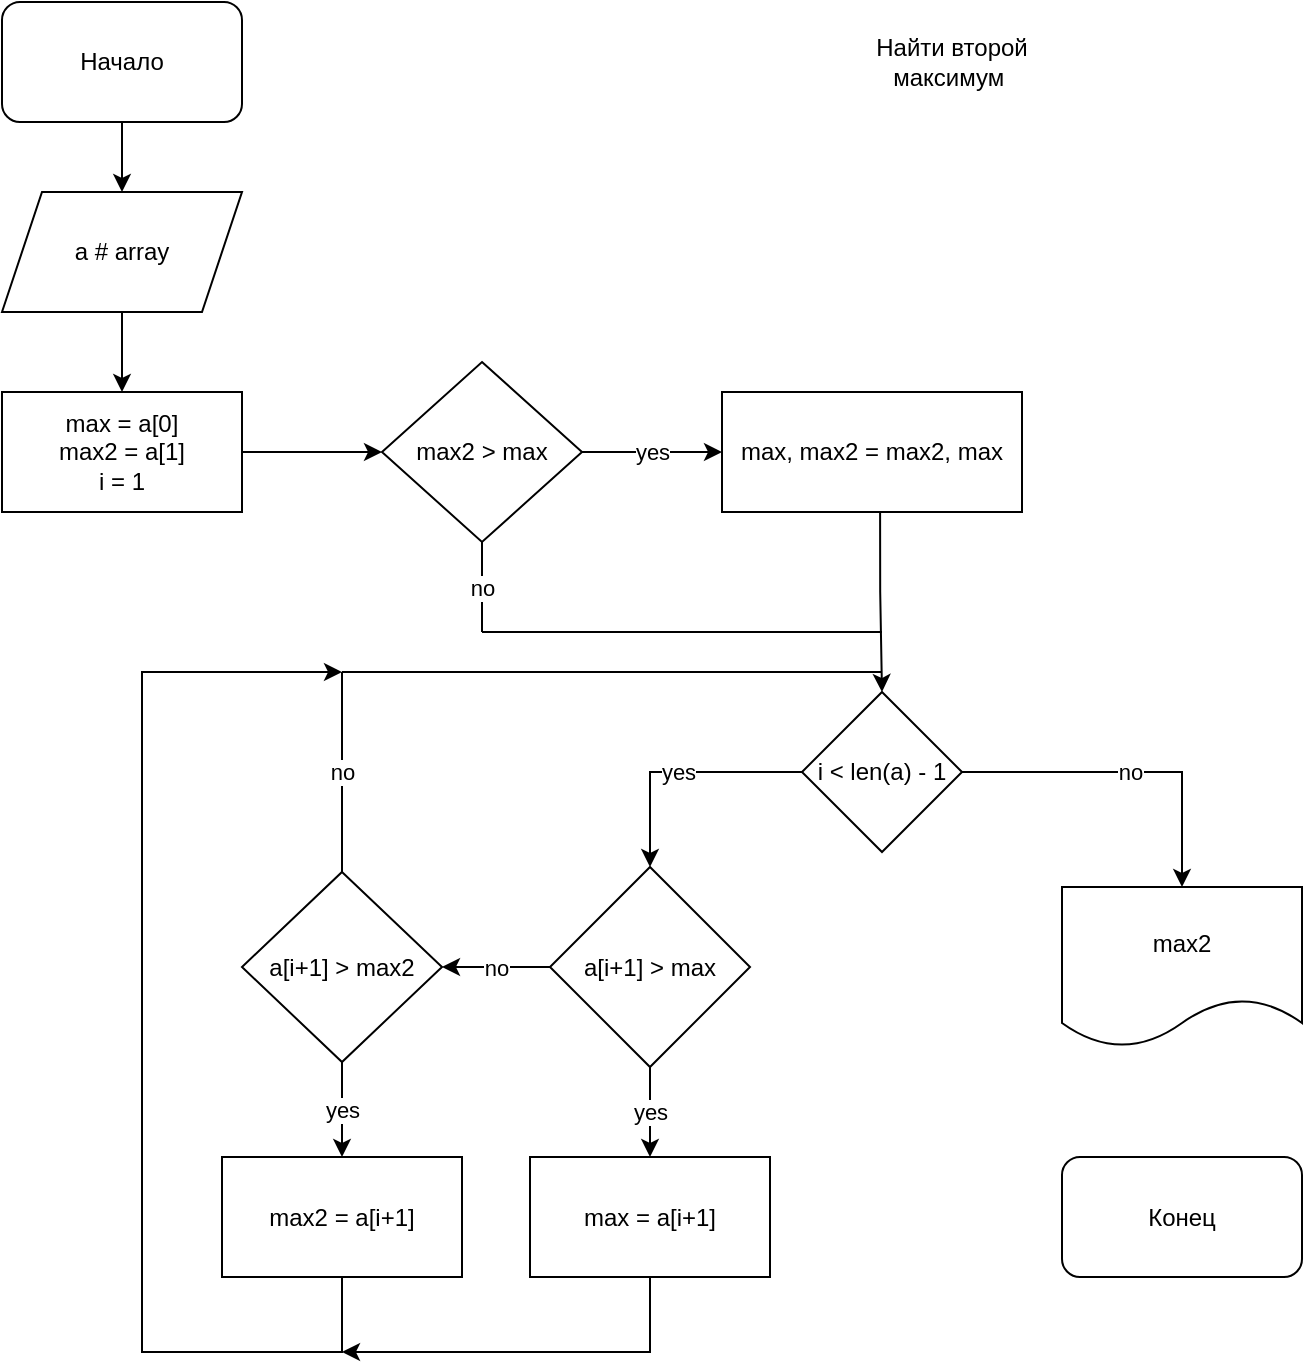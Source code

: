 <mxfile version="22.1.2" type="device">
  <diagram id="C5RBs43oDa-KdzZeNtuy" name="Page-1">
    <mxGraphModel dx="875" dy="603" grid="1" gridSize="10" guides="1" tooltips="1" connect="1" arrows="1" fold="1" page="1" pageScale="1" pageWidth="827" pageHeight="1169" math="0" shadow="0">
      <root>
        <mxCell id="WIyWlLk6GJQsqaUBKTNV-0" />
        <mxCell id="WIyWlLk6GJQsqaUBKTNV-1" parent="WIyWlLk6GJQsqaUBKTNV-0" />
        <mxCell id="NCgdvzW4AXt5p0Bj18l1-0" value="Найти второй максимум&amp;nbsp;" style="text;html=1;strokeColor=none;fillColor=none;align=center;verticalAlign=middle;whiteSpace=wrap;rounded=0;" vertex="1" parent="WIyWlLk6GJQsqaUBKTNV-1">
          <mxGeometry x="510" y="40" width="110" height="30" as="geometry" />
        </mxCell>
        <mxCell id="NCgdvzW4AXt5p0Bj18l1-7" value="" style="edgeStyle=orthogonalEdgeStyle;rounded=0;orthogonalLoop=1;jettySize=auto;html=1;" edge="1" parent="WIyWlLk6GJQsqaUBKTNV-1" source="NCgdvzW4AXt5p0Bj18l1-1" target="NCgdvzW4AXt5p0Bj18l1-2">
          <mxGeometry relative="1" as="geometry" />
        </mxCell>
        <mxCell id="NCgdvzW4AXt5p0Bj18l1-1" value="Начало" style="rounded=1;whiteSpace=wrap;html=1;" vertex="1" parent="WIyWlLk6GJQsqaUBKTNV-1">
          <mxGeometry x="90" y="25" width="120" height="60" as="geometry" />
        </mxCell>
        <mxCell id="NCgdvzW4AXt5p0Bj18l1-8" value="" style="edgeStyle=orthogonalEdgeStyle;rounded=0;orthogonalLoop=1;jettySize=auto;html=1;" edge="1" parent="WIyWlLk6GJQsqaUBKTNV-1" source="NCgdvzW4AXt5p0Bj18l1-2" target="NCgdvzW4AXt5p0Bj18l1-3">
          <mxGeometry relative="1" as="geometry" />
        </mxCell>
        <mxCell id="NCgdvzW4AXt5p0Bj18l1-2" value="a # array" style="shape=parallelogram;perimeter=parallelogramPerimeter;whiteSpace=wrap;html=1;fixedSize=1;" vertex="1" parent="WIyWlLk6GJQsqaUBKTNV-1">
          <mxGeometry x="90" y="120" width="120" height="60" as="geometry" />
        </mxCell>
        <mxCell id="NCgdvzW4AXt5p0Bj18l1-9" value="" style="edgeStyle=orthogonalEdgeStyle;rounded=0;orthogonalLoop=1;jettySize=auto;html=1;" edge="1" parent="WIyWlLk6GJQsqaUBKTNV-1" source="NCgdvzW4AXt5p0Bj18l1-3" target="NCgdvzW4AXt5p0Bj18l1-4">
          <mxGeometry relative="1" as="geometry" />
        </mxCell>
        <mxCell id="NCgdvzW4AXt5p0Bj18l1-3" value="max = a[0]&lt;br&gt;max2 = a[1]&lt;br&gt;i = 1" style="rounded=0;whiteSpace=wrap;html=1;" vertex="1" parent="WIyWlLk6GJQsqaUBKTNV-1">
          <mxGeometry x="90" y="220" width="120" height="60" as="geometry" />
        </mxCell>
        <mxCell id="NCgdvzW4AXt5p0Bj18l1-10" value="yes" style="edgeStyle=orthogonalEdgeStyle;rounded=0;orthogonalLoop=1;jettySize=auto;html=1;" edge="1" parent="WIyWlLk6GJQsqaUBKTNV-1" source="NCgdvzW4AXt5p0Bj18l1-4" target="NCgdvzW4AXt5p0Bj18l1-5">
          <mxGeometry relative="1" as="geometry">
            <Array as="points">
              <mxPoint x="410" y="250" />
              <mxPoint x="410" y="250" />
            </Array>
          </mxGeometry>
        </mxCell>
        <mxCell id="NCgdvzW4AXt5p0Bj18l1-4" value="max2 &amp;gt; max" style="rhombus;whiteSpace=wrap;html=1;" vertex="1" parent="WIyWlLk6GJQsqaUBKTNV-1">
          <mxGeometry x="280" y="205" width="100" height="90" as="geometry" />
        </mxCell>
        <mxCell id="NCgdvzW4AXt5p0Bj18l1-11" value="" style="edgeStyle=orthogonalEdgeStyle;rounded=0;orthogonalLoop=1;jettySize=auto;html=1;exitX=0.527;exitY=1.008;exitDx=0;exitDy=0;exitPerimeter=0;" edge="1" parent="WIyWlLk6GJQsqaUBKTNV-1" source="NCgdvzW4AXt5p0Bj18l1-5" target="NCgdvzW4AXt5p0Bj18l1-6">
          <mxGeometry relative="1" as="geometry">
            <Array as="points">
              <mxPoint x="529" y="320" />
              <mxPoint x="530" y="320" />
            </Array>
          </mxGeometry>
        </mxCell>
        <mxCell id="NCgdvzW4AXt5p0Bj18l1-5" value="max, max2 = max2, max" style="rounded=0;whiteSpace=wrap;html=1;" vertex="1" parent="WIyWlLk6GJQsqaUBKTNV-1">
          <mxGeometry x="450" y="220" width="150" height="60" as="geometry" />
        </mxCell>
        <mxCell id="NCgdvzW4AXt5p0Bj18l1-6" value="i &amp;lt; len(a) - 1" style="rhombus;whiteSpace=wrap;html=1;" vertex="1" parent="WIyWlLk6GJQsqaUBKTNV-1">
          <mxGeometry x="490" y="370" width="80" height="80" as="geometry" />
        </mxCell>
        <mxCell id="NCgdvzW4AXt5p0Bj18l1-15" value="no" style="endArrow=none;html=1;rounded=0;entryX=0.5;entryY=1;entryDx=0;entryDy=0;" edge="1" parent="WIyWlLk6GJQsqaUBKTNV-1" target="NCgdvzW4AXt5p0Bj18l1-4">
          <mxGeometry width="50" height="50" relative="1" as="geometry">
            <mxPoint x="330" y="340" as="sourcePoint" />
            <mxPoint x="440" y="350" as="targetPoint" />
          </mxGeometry>
        </mxCell>
        <mxCell id="NCgdvzW4AXt5p0Bj18l1-16" value="" style="endArrow=none;html=1;rounded=0;" edge="1" parent="WIyWlLk6GJQsqaUBKTNV-1">
          <mxGeometry width="50" height="50" relative="1" as="geometry">
            <mxPoint x="530" y="340" as="sourcePoint" />
            <mxPoint x="330" y="340" as="targetPoint" />
          </mxGeometry>
        </mxCell>
        <mxCell id="NCgdvzW4AXt5p0Bj18l1-19" value="yes" style="edgeStyle=orthogonalEdgeStyle;rounded=0;orthogonalLoop=1;jettySize=auto;html=1;" edge="1" parent="WIyWlLk6GJQsqaUBKTNV-1" source="NCgdvzW4AXt5p0Bj18l1-17" target="NCgdvzW4AXt5p0Bj18l1-18">
          <mxGeometry relative="1" as="geometry">
            <Array as="points">
              <mxPoint x="414" y="577.5" />
              <mxPoint x="414" y="577.5" />
            </Array>
          </mxGeometry>
        </mxCell>
        <mxCell id="NCgdvzW4AXt5p0Bj18l1-32" value="no" style="edgeStyle=orthogonalEdgeStyle;rounded=0;orthogonalLoop=1;jettySize=auto;html=1;" edge="1" parent="WIyWlLk6GJQsqaUBKTNV-1" source="NCgdvzW4AXt5p0Bj18l1-17" target="NCgdvzW4AXt5p0Bj18l1-20">
          <mxGeometry relative="1" as="geometry">
            <Array as="points">
              <mxPoint x="340" y="508" />
              <mxPoint x="340" y="508" />
            </Array>
          </mxGeometry>
        </mxCell>
        <mxCell id="NCgdvzW4AXt5p0Bj18l1-17" value="a[i+1] &amp;gt; max" style="rhombus;whiteSpace=wrap;html=1;" vertex="1" parent="WIyWlLk6GJQsqaUBKTNV-1">
          <mxGeometry x="364" y="457.5" width="100" height="100" as="geometry" />
        </mxCell>
        <mxCell id="NCgdvzW4AXt5p0Bj18l1-18" value="max = a[i+1]" style="rounded=0;whiteSpace=wrap;html=1;" vertex="1" parent="WIyWlLk6GJQsqaUBKTNV-1">
          <mxGeometry x="354" y="602.5" width="120" height="60" as="geometry" />
        </mxCell>
        <mxCell id="NCgdvzW4AXt5p0Bj18l1-22" value="yes" style="edgeStyle=orthogonalEdgeStyle;rounded=0;orthogonalLoop=1;jettySize=auto;html=1;" edge="1" parent="WIyWlLk6GJQsqaUBKTNV-1" source="NCgdvzW4AXt5p0Bj18l1-20" target="NCgdvzW4AXt5p0Bj18l1-21">
          <mxGeometry relative="1" as="geometry">
            <Array as="points">
              <mxPoint x="260" y="580" />
              <mxPoint x="260" y="580" />
            </Array>
          </mxGeometry>
        </mxCell>
        <mxCell id="NCgdvzW4AXt5p0Bj18l1-20" value="a[i+1] &amp;gt; max2" style="rhombus;whiteSpace=wrap;html=1;" vertex="1" parent="WIyWlLk6GJQsqaUBKTNV-1">
          <mxGeometry x="210" y="460" width="100" height="95" as="geometry" />
        </mxCell>
        <mxCell id="NCgdvzW4AXt5p0Bj18l1-21" value="max2 = a[i+1]" style="rounded=0;whiteSpace=wrap;html=1;" vertex="1" parent="WIyWlLk6GJQsqaUBKTNV-1">
          <mxGeometry x="200" y="602.5" width="120" height="60" as="geometry" />
        </mxCell>
        <mxCell id="NCgdvzW4AXt5p0Bj18l1-25" value="no" style="endArrow=none;html=1;rounded=0;entryX=0.5;entryY=0;entryDx=0;entryDy=0;" edge="1" parent="WIyWlLk6GJQsqaUBKTNV-1" target="NCgdvzW4AXt5p0Bj18l1-20">
          <mxGeometry width="50" height="50" relative="1" as="geometry">
            <mxPoint x="260" y="360" as="sourcePoint" />
            <mxPoint x="530" y="530" as="targetPoint" />
          </mxGeometry>
        </mxCell>
        <mxCell id="NCgdvzW4AXt5p0Bj18l1-26" value="" style="endArrow=none;html=1;rounded=0;" edge="1" parent="WIyWlLk6GJQsqaUBKTNV-1">
          <mxGeometry width="50" height="50" relative="1" as="geometry">
            <mxPoint x="530" y="360" as="sourcePoint" />
            <mxPoint x="260" y="360" as="targetPoint" />
          </mxGeometry>
        </mxCell>
        <mxCell id="NCgdvzW4AXt5p0Bj18l1-27" value="yes" style="endArrow=classic;html=1;rounded=0;exitX=0;exitY=0.5;exitDx=0;exitDy=0;entryX=0.5;entryY=0;entryDx=0;entryDy=0;" edge="1" parent="WIyWlLk6GJQsqaUBKTNV-1" source="NCgdvzW4AXt5p0Bj18l1-6" target="NCgdvzW4AXt5p0Bj18l1-17">
          <mxGeometry width="50" height="50" relative="1" as="geometry">
            <mxPoint x="480" y="490" as="sourcePoint" />
            <mxPoint x="530" y="440" as="targetPoint" />
            <Array as="points">
              <mxPoint x="450" y="410" />
              <mxPoint x="414" y="410" />
            </Array>
          </mxGeometry>
        </mxCell>
        <mxCell id="NCgdvzW4AXt5p0Bj18l1-29" value="" style="endArrow=classic;html=1;rounded=0;exitX=0.5;exitY=1;exitDx=0;exitDy=0;" edge="1" parent="WIyWlLk6GJQsqaUBKTNV-1" source="NCgdvzW4AXt5p0Bj18l1-21">
          <mxGeometry width="50" height="50" relative="1" as="geometry">
            <mxPoint x="210" y="690" as="sourcePoint" />
            <mxPoint x="260" y="360" as="targetPoint" />
            <Array as="points">
              <mxPoint x="260" y="700" />
              <mxPoint x="160" y="700" />
              <mxPoint x="160" y="360" />
            </Array>
          </mxGeometry>
        </mxCell>
        <mxCell id="NCgdvzW4AXt5p0Bj18l1-30" value="" style="endArrow=classic;html=1;rounded=0;exitX=0.5;exitY=1;exitDx=0;exitDy=0;" edge="1" parent="WIyWlLk6GJQsqaUBKTNV-1" source="NCgdvzW4AXt5p0Bj18l1-18">
          <mxGeometry width="50" height="50" relative="1" as="geometry">
            <mxPoint x="480" y="500" as="sourcePoint" />
            <mxPoint x="260" y="700" as="targetPoint" />
            <Array as="points">
              <mxPoint x="414" y="700" />
            </Array>
          </mxGeometry>
        </mxCell>
        <mxCell id="NCgdvzW4AXt5p0Bj18l1-31" value="max2" style="shape=document;whiteSpace=wrap;html=1;boundedLbl=1;" vertex="1" parent="WIyWlLk6GJQsqaUBKTNV-1">
          <mxGeometry x="620" y="467.5" width="120" height="80" as="geometry" />
        </mxCell>
        <mxCell id="NCgdvzW4AXt5p0Bj18l1-33" value="no" style="endArrow=classic;html=1;rounded=0;entryX=0.5;entryY=0;entryDx=0;entryDy=0;exitX=1;exitY=0.5;exitDx=0;exitDy=0;" edge="1" parent="WIyWlLk6GJQsqaUBKTNV-1" source="NCgdvzW4AXt5p0Bj18l1-6" target="NCgdvzW4AXt5p0Bj18l1-31">
          <mxGeometry width="50" height="50" relative="1" as="geometry">
            <mxPoint x="480" y="460" as="sourcePoint" />
            <mxPoint x="530" y="410" as="targetPoint" />
            <Array as="points">
              <mxPoint x="680" y="410" />
            </Array>
          </mxGeometry>
        </mxCell>
        <mxCell id="NCgdvzW4AXt5p0Bj18l1-34" value="Конец" style="rounded=1;whiteSpace=wrap;html=1;" vertex="1" parent="WIyWlLk6GJQsqaUBKTNV-1">
          <mxGeometry x="620" y="602.5" width="120" height="60" as="geometry" />
        </mxCell>
      </root>
    </mxGraphModel>
  </diagram>
</mxfile>
